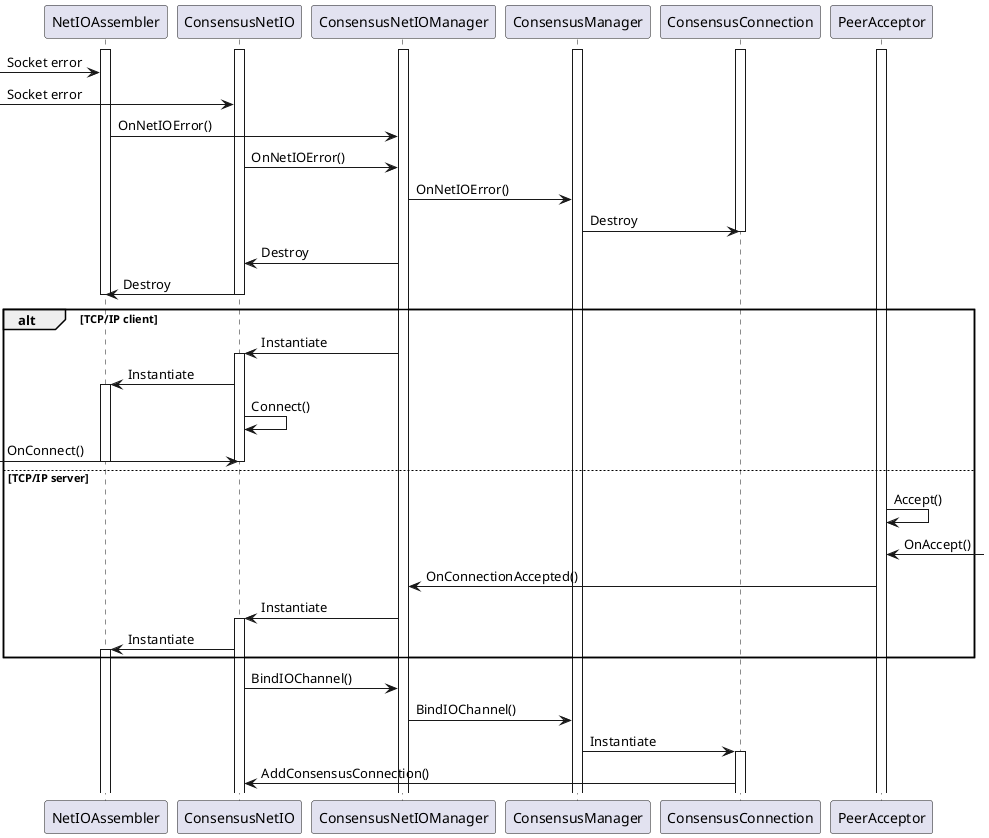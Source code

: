 @startuml

activate NetIOAssembler
activate ConsensusNetIO
activate ConsensusNetIOManager
activate ConsensusManager
activate ConsensusConnection
activate PeerAcceptor

[-> NetIOAssembler : Socket error

[-> ConsensusNetIO : Socket error

NetIOAssembler -> ConsensusNetIOManager : OnNetIOError()
ConsensusNetIO -> ConsensusNetIOManager : OnNetIOError()

ConsensusNetIOManager -> ConsensusManager : OnNetIOError()

ConsensusManager -> ConsensusConnection : Destroy
deactivate ConsensusConnection

ConsensusNetIOManager -> ConsensusNetIO: Destroy
ConsensusNetIO -> NetIOAssembler : Destroy
deactivate ConsensusNetIO
deactivate NetIOAssembler

alt TCP/IP client
ConsensusNetIOManager -> ConsensusNetIO : Instantiate
activate ConsensusNetIO
ConsensusNetIO -> NetIOAssembler : Instantiate
activate NetIOAssembler

ConsensusNetIO -> ConsensusNetIO : Connect()
[-> ConsensusNetIO : OnConnect()

else TCP/IP server
deactivate ConsensusNetIO
deactivate NetIOAssembler

PeerAcceptor -> PeerAcceptor : Accept()
]-> PeerAcceptor : OnAccept()
PeerAcceptor -> ConsensusNetIOManager : OnConnectionAccepted()
ConsensusNetIOManager -> ConsensusNetIO : Instantiate
activate ConsensusNetIO
ConsensusNetIO -> NetIOAssembler : Instantiate
activate NetIOAssembler

end

ConsensusNetIO -> ConsensusNetIOManager : BindIOChannel()
ConsensusNetIOManager -> ConsensusManager : BindIOChannel()
ConsensusManager -> ConsensusConnection : Instantiate
activate ConsensusConnection
ConsensusConnection -> ConsensusNetIO : AddConsensusConnection()


@enduml
